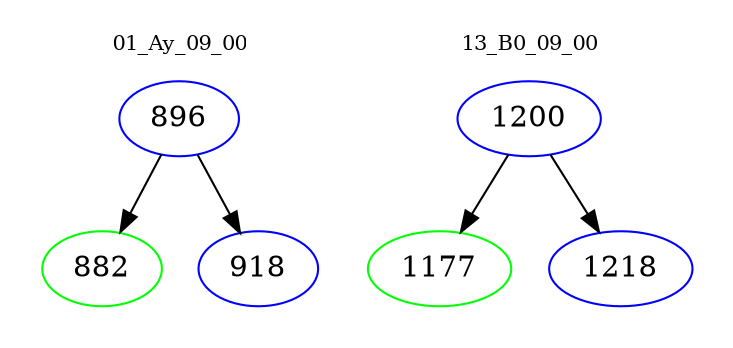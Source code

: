 digraph{
subgraph cluster_0 {
color = white
label = "01_Ay_09_00";
fontsize=10;
T0_896 [label="896", color="blue"]
T0_896 -> T0_882 [color="black"]
T0_882 [label="882", color="green"]
T0_896 -> T0_918 [color="black"]
T0_918 [label="918", color="blue"]
}
subgraph cluster_1 {
color = white
label = "13_B0_09_00";
fontsize=10;
T1_1200 [label="1200", color="blue"]
T1_1200 -> T1_1177 [color="black"]
T1_1177 [label="1177", color="green"]
T1_1200 -> T1_1218 [color="black"]
T1_1218 [label="1218", color="blue"]
}
}
